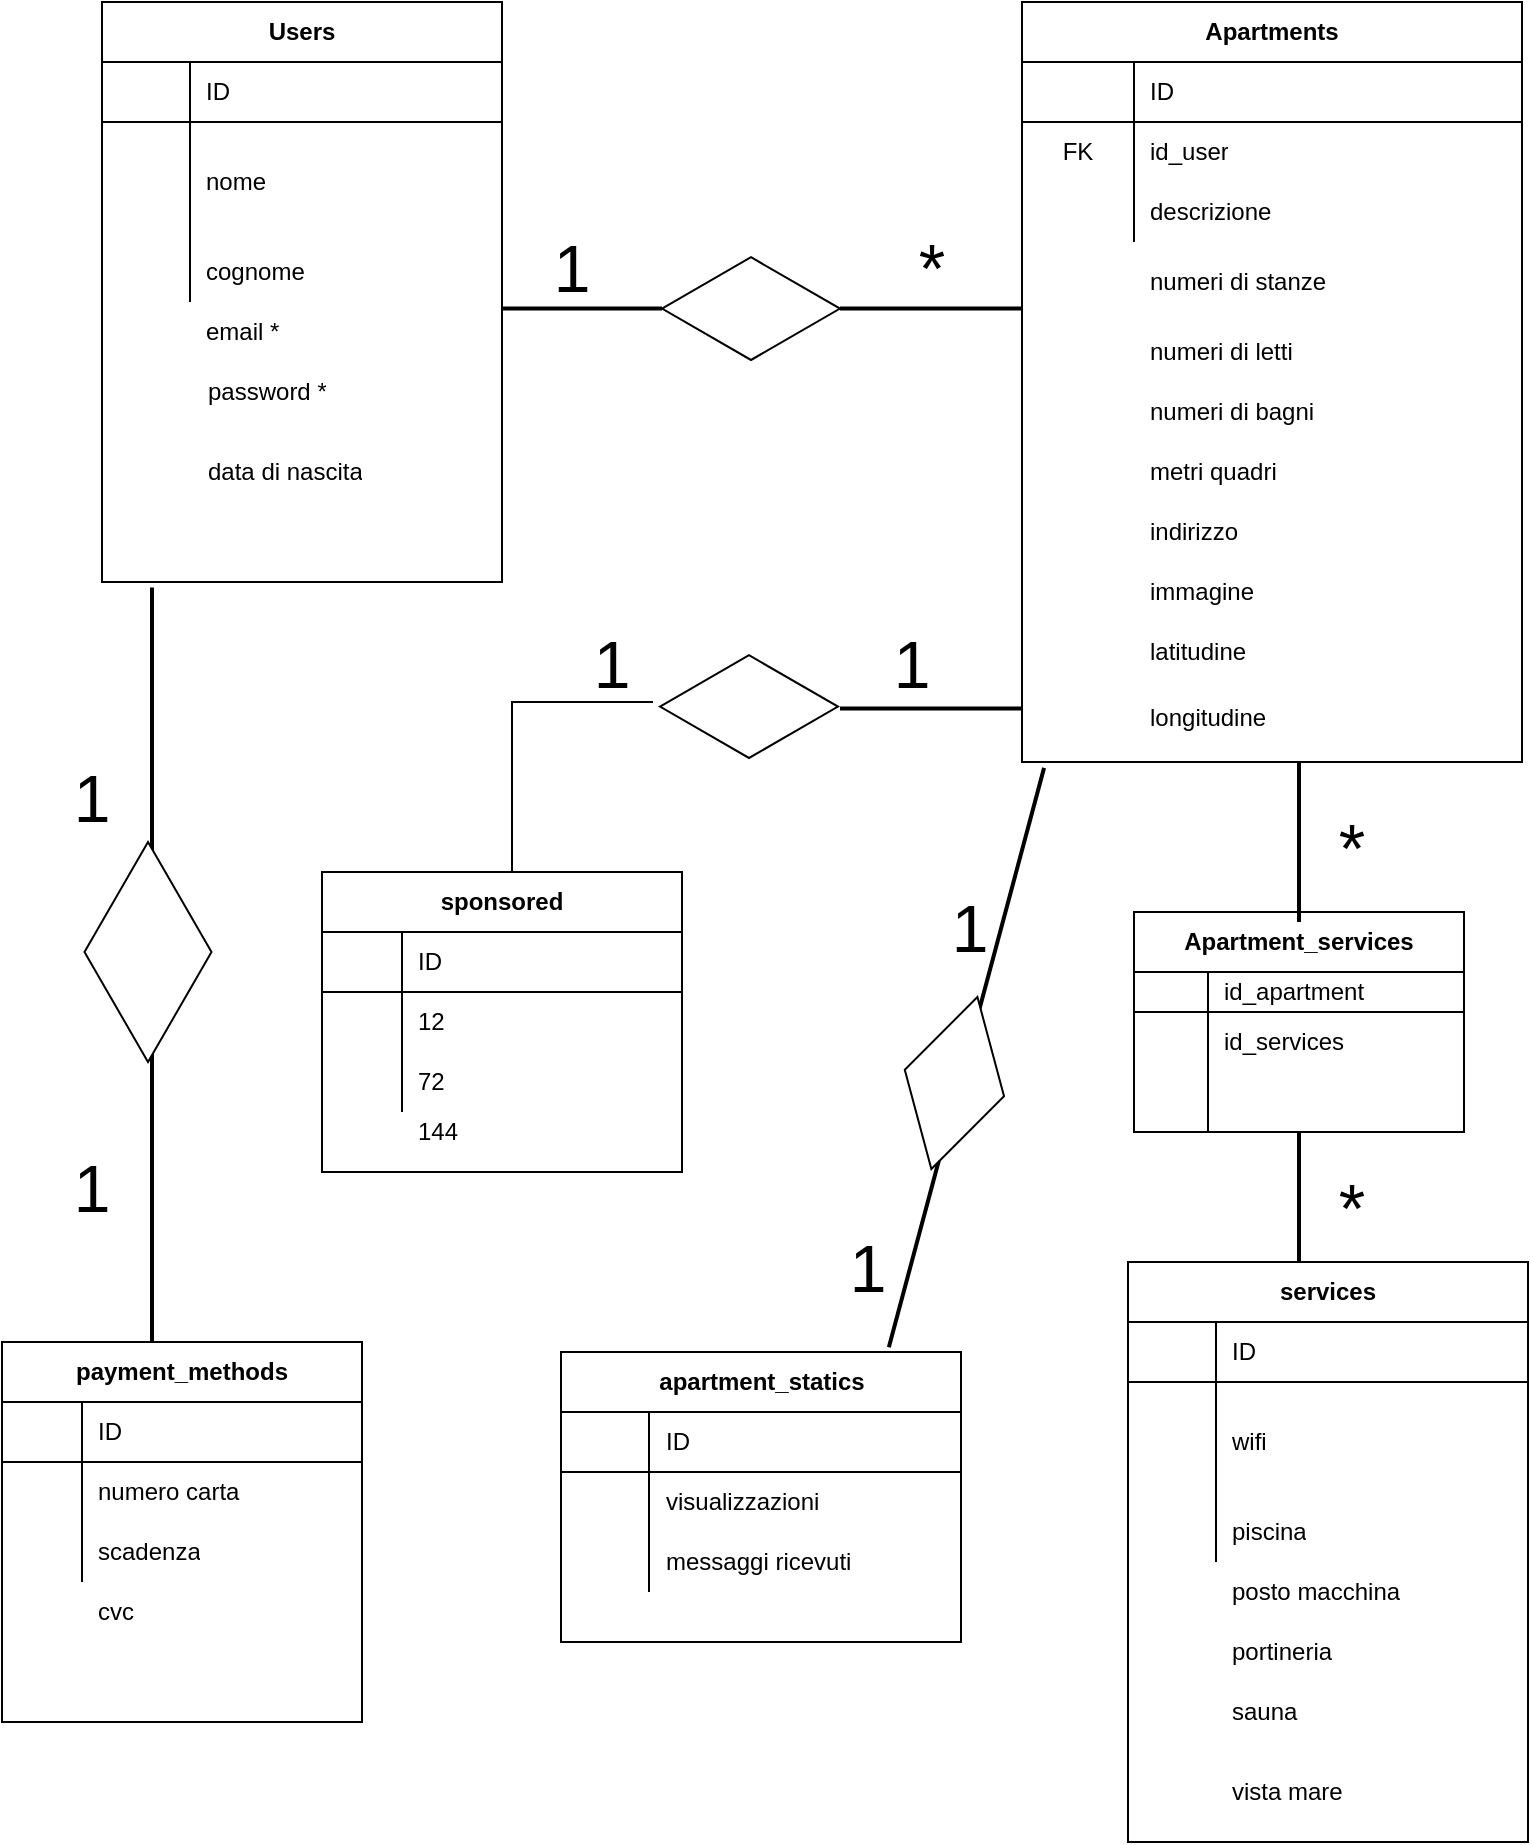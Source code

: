 <mxfile version="13.4.9" type="device"><diagram id="1qRJOwgbNqsHWG6Xax5o" name="Page-1"><mxGraphModel dx="1157" dy="600" grid="1" gridSize="10" guides="1" tooltips="1" connect="1" arrows="1" fold="1" page="1" pageScale="1" pageWidth="827" pageHeight="1169" math="0" shadow="0"><root><mxCell id="0"/><mxCell id="1" parent="0"/><mxCell id="gxX4dPAtvXaSpLnsGvyy-1" value="Users" style="shape=table;html=1;whiteSpace=wrap;startSize=30;container=1;collapsible=0;childLayout=tableLayout;fixedRows=1;rowLines=0;fontStyle=1;align=center;" vertex="1" parent="1"><mxGeometry x="80" y="20" width="200" height="290" as="geometry"/></mxCell><mxCell id="gxX4dPAtvXaSpLnsGvyy-2" value="" style="shape=partialRectangle;html=1;whiteSpace=wrap;collapsible=0;dropTarget=0;pointerEvents=0;fillColor=none;top=0;left=0;bottom=1;right=0;points=[[0,0.5],[1,0.5]];portConstraint=eastwest;" vertex="1" parent="gxX4dPAtvXaSpLnsGvyy-1"><mxGeometry y="30" width="200" height="30" as="geometry"/></mxCell><mxCell id="gxX4dPAtvXaSpLnsGvyy-3" value="" style="shape=partialRectangle;html=1;whiteSpace=wrap;connectable=0;fillColor=none;top=0;left=0;bottom=0;right=0;overflow=hidden;" vertex="1" parent="gxX4dPAtvXaSpLnsGvyy-2"><mxGeometry width="44" height="30" as="geometry"/></mxCell><mxCell id="gxX4dPAtvXaSpLnsGvyy-4" value="ID" style="shape=partialRectangle;html=1;whiteSpace=wrap;connectable=0;fillColor=none;top=0;left=0;bottom=0;right=0;align=left;spacingLeft=6;overflow=hidden;" vertex="1" parent="gxX4dPAtvXaSpLnsGvyy-2"><mxGeometry x="44" width="156" height="30" as="geometry"/></mxCell><mxCell id="gxX4dPAtvXaSpLnsGvyy-5" value="" style="shape=partialRectangle;html=1;whiteSpace=wrap;collapsible=0;dropTarget=0;pointerEvents=0;fillColor=none;top=0;left=0;bottom=0;right=0;points=[[0,0.5],[1,0.5]];portConstraint=eastwest;" vertex="1" parent="gxX4dPAtvXaSpLnsGvyy-1"><mxGeometry y="60" width="200" height="60" as="geometry"/></mxCell><mxCell id="gxX4dPAtvXaSpLnsGvyy-6" value="" style="shape=partialRectangle;html=1;whiteSpace=wrap;connectable=0;fillColor=none;top=0;left=0;bottom=0;right=0;overflow=hidden;" vertex="1" parent="gxX4dPAtvXaSpLnsGvyy-5"><mxGeometry width="44" height="60" as="geometry"/></mxCell><mxCell id="gxX4dPAtvXaSpLnsGvyy-7" value="nome" style="shape=partialRectangle;html=1;whiteSpace=wrap;connectable=0;fillColor=none;top=0;left=0;bottom=0;right=0;align=left;spacingLeft=6;overflow=hidden;" vertex="1" parent="gxX4dPAtvXaSpLnsGvyy-5"><mxGeometry x="44" width="156" height="60" as="geometry"/></mxCell><mxCell id="gxX4dPAtvXaSpLnsGvyy-8" value="" style="shape=partialRectangle;html=1;whiteSpace=wrap;collapsible=0;dropTarget=0;pointerEvents=0;fillColor=none;top=0;left=0;bottom=0;right=0;points=[[0,0.5],[1,0.5]];portConstraint=eastwest;" vertex="1" parent="gxX4dPAtvXaSpLnsGvyy-1"><mxGeometry y="120" width="200" height="30" as="geometry"/></mxCell><mxCell id="gxX4dPAtvXaSpLnsGvyy-9" value="" style="shape=partialRectangle;html=1;whiteSpace=wrap;connectable=0;fillColor=none;top=0;left=0;bottom=0;right=0;overflow=hidden;" vertex="1" parent="gxX4dPAtvXaSpLnsGvyy-8"><mxGeometry width="44" height="30" as="geometry"/></mxCell><mxCell id="gxX4dPAtvXaSpLnsGvyy-10" value="cognome" style="shape=partialRectangle;html=1;whiteSpace=wrap;connectable=0;fillColor=none;top=0;left=0;bottom=0;right=0;align=left;spacingLeft=6;overflow=hidden;" vertex="1" parent="gxX4dPAtvXaSpLnsGvyy-8"><mxGeometry x="44" width="156" height="30" as="geometry"/></mxCell><mxCell id="gxX4dPAtvXaSpLnsGvyy-11" value="email *" style="shape=partialRectangle;html=1;whiteSpace=wrap;connectable=0;fillColor=none;top=0;left=0;bottom=0;right=0;align=left;spacingLeft=6;overflow=hidden;" vertex="1" parent="1"><mxGeometry x="124" y="170" width="156" height="30" as="geometry"/></mxCell><mxCell id="gxX4dPAtvXaSpLnsGvyy-12" value="password *" style="shape=partialRectangle;html=1;whiteSpace=wrap;connectable=0;fillColor=none;top=0;left=0;bottom=0;right=0;align=left;spacingLeft=6;overflow=hidden;" vertex="1" parent="1"><mxGeometry x="125" y="200" width="156" height="30" as="geometry"/></mxCell><mxCell id="gxX4dPAtvXaSpLnsGvyy-13" value="data di nascita" style="shape=partialRectangle;html=1;whiteSpace=wrap;connectable=0;fillColor=none;top=0;left=0;bottom=0;right=0;align=left;spacingLeft=6;overflow=hidden;" vertex="1" parent="1"><mxGeometry x="125" y="240" width="156" height="30" as="geometry"/></mxCell><mxCell id="gxX4dPAtvXaSpLnsGvyy-14" value="Apartments" style="shape=table;html=1;whiteSpace=wrap;startSize=30;container=1;collapsible=0;childLayout=tableLayout;fixedRows=1;rowLines=0;fontStyle=1;align=center;" vertex="1" parent="1"><mxGeometry x="540" y="20" width="250" height="380" as="geometry"/></mxCell><mxCell id="gxX4dPAtvXaSpLnsGvyy-15" value="" style="shape=partialRectangle;html=1;whiteSpace=wrap;collapsible=0;dropTarget=0;pointerEvents=0;fillColor=none;top=0;left=0;bottom=1;right=0;points=[[0,0.5],[1,0.5]];portConstraint=eastwest;" vertex="1" parent="gxX4dPAtvXaSpLnsGvyy-14"><mxGeometry y="30" width="250" height="30" as="geometry"/></mxCell><mxCell id="gxX4dPAtvXaSpLnsGvyy-16" value="" style="shape=partialRectangle;html=1;whiteSpace=wrap;connectable=0;fillColor=none;top=0;left=0;bottom=0;right=0;overflow=hidden;" vertex="1" parent="gxX4dPAtvXaSpLnsGvyy-15"><mxGeometry width="56" height="30" as="geometry"/></mxCell><mxCell id="gxX4dPAtvXaSpLnsGvyy-17" value="ID" style="shape=partialRectangle;html=1;whiteSpace=wrap;connectable=0;fillColor=none;top=0;left=0;bottom=0;right=0;align=left;spacingLeft=6;overflow=hidden;" vertex="1" parent="gxX4dPAtvXaSpLnsGvyy-15"><mxGeometry x="56" width="194" height="30" as="geometry"/></mxCell><mxCell id="gxX4dPAtvXaSpLnsGvyy-18" value="" style="shape=partialRectangle;html=1;whiteSpace=wrap;collapsible=0;dropTarget=0;pointerEvents=0;fillColor=none;top=0;left=0;bottom=0;right=0;points=[[0,0.5],[1,0.5]];portConstraint=eastwest;" vertex="1" parent="gxX4dPAtvXaSpLnsGvyy-14"><mxGeometry y="60" width="250" height="30" as="geometry"/></mxCell><mxCell id="gxX4dPAtvXaSpLnsGvyy-19" value="FK" style="shape=partialRectangle;html=1;whiteSpace=wrap;connectable=0;fillColor=none;top=0;left=0;bottom=0;right=0;overflow=hidden;" vertex="1" parent="gxX4dPAtvXaSpLnsGvyy-18"><mxGeometry width="56" height="30" as="geometry"/></mxCell><mxCell id="gxX4dPAtvXaSpLnsGvyy-20" value="id_user" style="shape=partialRectangle;html=1;whiteSpace=wrap;connectable=0;fillColor=none;top=0;left=0;bottom=0;right=0;align=left;spacingLeft=6;overflow=hidden;" vertex="1" parent="gxX4dPAtvXaSpLnsGvyy-18"><mxGeometry x="56" width="194" height="30" as="geometry"/></mxCell><mxCell id="gxX4dPAtvXaSpLnsGvyy-21" value="" style="shape=partialRectangle;html=1;whiteSpace=wrap;collapsible=0;dropTarget=0;pointerEvents=0;fillColor=none;top=0;left=0;bottom=0;right=0;points=[[0,0.5],[1,0.5]];portConstraint=eastwest;" vertex="1" parent="gxX4dPAtvXaSpLnsGvyy-14"><mxGeometry y="90" width="250" height="30" as="geometry"/></mxCell><mxCell id="gxX4dPAtvXaSpLnsGvyy-22" value="" style="shape=partialRectangle;html=1;whiteSpace=wrap;connectable=0;fillColor=none;top=0;left=0;bottom=0;right=0;overflow=hidden;" vertex="1" parent="gxX4dPAtvXaSpLnsGvyy-21"><mxGeometry width="56" height="30" as="geometry"/></mxCell><mxCell id="gxX4dPAtvXaSpLnsGvyy-23" value="descrizione" style="shape=partialRectangle;html=1;whiteSpace=wrap;connectable=0;fillColor=none;top=0;left=0;bottom=0;right=0;align=left;spacingLeft=6;overflow=hidden;" vertex="1" parent="gxX4dPAtvXaSpLnsGvyy-21"><mxGeometry x="56" width="194" height="30" as="geometry"/></mxCell><mxCell id="gxX4dPAtvXaSpLnsGvyy-24" value="numeri di stanze" style="shape=partialRectangle;html=1;whiteSpace=wrap;connectable=0;fillColor=none;top=0;left=0;bottom=0;right=0;align=left;spacingLeft=6;overflow=hidden;" vertex="1" parent="1"><mxGeometry x="596" y="145" width="194" height="30" as="geometry"/></mxCell><mxCell id="gxX4dPAtvXaSpLnsGvyy-25" value="numeri di letti" style="shape=partialRectangle;html=1;whiteSpace=wrap;connectable=0;fillColor=none;top=0;left=0;bottom=0;right=0;align=left;spacingLeft=6;overflow=hidden;" vertex="1" parent="1"><mxGeometry x="596" y="180" width="194" height="30" as="geometry"/></mxCell><mxCell id="gxX4dPAtvXaSpLnsGvyy-27" value="numeri di bagni" style="shape=partialRectangle;html=1;whiteSpace=wrap;connectable=0;fillColor=none;top=0;left=0;bottom=0;right=0;align=left;spacingLeft=6;overflow=hidden;" vertex="1" parent="1"><mxGeometry x="596" y="210" width="194" height="30" as="geometry"/></mxCell><mxCell id="gxX4dPAtvXaSpLnsGvyy-28" value="metri quadri" style="shape=partialRectangle;html=1;whiteSpace=wrap;connectable=0;fillColor=none;top=0;left=0;bottom=0;right=0;align=left;spacingLeft=6;overflow=hidden;" vertex="1" parent="1"><mxGeometry x="596" y="240" width="194" height="30" as="geometry"/></mxCell><mxCell id="gxX4dPAtvXaSpLnsGvyy-29" value="indirizzo" style="shape=partialRectangle;html=1;whiteSpace=wrap;connectable=0;fillColor=none;top=0;left=0;bottom=0;right=0;align=left;spacingLeft=6;overflow=hidden;" vertex="1" parent="1"><mxGeometry x="596" y="270" width="194" height="30" as="geometry"/></mxCell><mxCell id="gxX4dPAtvXaSpLnsGvyy-30" value="immagine" style="shape=partialRectangle;html=1;whiteSpace=wrap;connectable=0;fillColor=none;top=0;left=0;bottom=0;right=0;align=left;spacingLeft=6;overflow=hidden;" vertex="1" parent="1"><mxGeometry x="596" y="300" width="194" height="30" as="geometry"/></mxCell><mxCell id="gxX4dPAtvXaSpLnsGvyy-31" value="" style="shape=partialRectangle;html=1;whiteSpace=wrap;connectable=0;fillColor=none;top=0;left=0;bottom=0;right=0;align=left;spacingLeft=6;overflow=hidden;" vertex="1" parent="1"><mxGeometry x="596" y="333" width="194" height="30" as="geometry"/></mxCell><mxCell id="gxX4dPAtvXaSpLnsGvyy-32" value="latitudine" style="shape=partialRectangle;html=1;whiteSpace=wrap;connectable=0;fillColor=none;top=0;left=0;bottom=0;right=0;align=left;spacingLeft=6;overflow=hidden;" vertex="1" parent="1"><mxGeometry x="596" y="330" width="194" height="30" as="geometry"/></mxCell><mxCell id="gxX4dPAtvXaSpLnsGvyy-33" value="longitudine" style="shape=partialRectangle;html=1;whiteSpace=wrap;connectable=0;fillColor=none;top=0;left=0;bottom=0;right=0;align=left;spacingLeft=6;overflow=hidden;" vertex="1" parent="1"><mxGeometry x="596" y="363" width="194" height="30" as="geometry"/></mxCell><mxCell id="gxX4dPAtvXaSpLnsGvyy-34" value="" style="html=1;whiteSpace=wrap;aspect=fixed;shape=isoRectangle;" vertex="1" parent="1"><mxGeometry x="360" y="146.6" width="89" height="53.4" as="geometry"/></mxCell><mxCell id="gxX4dPAtvXaSpLnsGvyy-35" value="" style="line;strokeWidth=2;direction=west;html=1;" vertex="1" parent="1"><mxGeometry x="449" y="168.3" width="91" height="10" as="geometry"/></mxCell><mxCell id="gxX4dPAtvXaSpLnsGvyy-36" value="" style="line;strokeWidth=2;direction=west;html=1;" vertex="1" parent="1"><mxGeometry x="280" y="168.3" width="80" height="10" as="geometry"/></mxCell><mxCell id="gxX4dPAtvXaSpLnsGvyy-37" value="&lt;font style=&quot;font-size: 33px&quot;&gt;1&lt;/font&gt;" style="text;html=1;strokeColor=none;fillColor=none;align=center;verticalAlign=middle;whiteSpace=wrap;rounded=0;" vertex="1" parent="1"><mxGeometry x="300" y="140" width="30" height="25" as="geometry"/></mxCell><mxCell id="gxX4dPAtvXaSpLnsGvyy-38" value="&lt;font style=&quot;font-size: 34px&quot;&gt;*&lt;/font&gt;" style="text;html=1;strokeColor=none;fillColor=none;align=center;verticalAlign=middle;whiteSpace=wrap;rounded=0;" vertex="1" parent="1"><mxGeometry x="479.5" y="140" width="30" height="25" as="geometry"/></mxCell><mxCell id="gxX4dPAtvXaSpLnsGvyy-49" value="posto macchina" style="shape=partialRectangle;html=1;whiteSpace=wrap;connectable=0;fillColor=none;top=0;left=0;bottom=0;right=0;align=left;spacingLeft=6;overflow=hidden;" vertex="1" parent="1"><mxGeometry x="637" y="800" width="156" height="30" as="geometry"/></mxCell><mxCell id="gxX4dPAtvXaSpLnsGvyy-50" value="portineria" style="shape=partialRectangle;html=1;whiteSpace=wrap;connectable=0;fillColor=none;top=0;left=0;bottom=0;right=0;align=left;spacingLeft=6;overflow=hidden;" vertex="1" parent="1"><mxGeometry x="637" y="830" width="156" height="30" as="geometry"/></mxCell><mxCell id="gxX4dPAtvXaSpLnsGvyy-51" value="sauna" style="shape=partialRectangle;html=1;whiteSpace=wrap;connectable=0;fillColor=none;top=0;left=0;bottom=0;right=0;align=left;spacingLeft=6;overflow=hidden;" vertex="1" parent="1"><mxGeometry x="637" y="860" width="156" height="30" as="geometry"/></mxCell><mxCell id="gxX4dPAtvXaSpLnsGvyy-52" value="vista mare" style="shape=partialRectangle;html=1;whiteSpace=wrap;connectable=0;fillColor=none;top=0;left=0;bottom=0;right=0;align=left;spacingLeft=6;overflow=hidden;" vertex="1" parent="1"><mxGeometry x="637" y="900" width="156" height="30" as="geometry"/></mxCell><mxCell id="gxX4dPAtvXaSpLnsGvyy-39" value="services" style="shape=table;html=1;whiteSpace=wrap;startSize=30;container=1;collapsible=0;childLayout=tableLayout;fixedRows=1;rowLines=0;fontStyle=1;align=center;" vertex="1" parent="1"><mxGeometry x="593" y="650" width="200" height="290" as="geometry"/></mxCell><mxCell id="gxX4dPAtvXaSpLnsGvyy-40" value="" style="shape=partialRectangle;html=1;whiteSpace=wrap;collapsible=0;dropTarget=0;pointerEvents=0;fillColor=none;top=0;left=0;bottom=1;right=0;points=[[0,0.5],[1,0.5]];portConstraint=eastwest;" vertex="1" parent="gxX4dPAtvXaSpLnsGvyy-39"><mxGeometry y="30" width="200" height="30" as="geometry"/></mxCell><mxCell id="gxX4dPAtvXaSpLnsGvyy-41" value="" style="shape=partialRectangle;html=1;whiteSpace=wrap;connectable=0;fillColor=none;top=0;left=0;bottom=0;right=0;overflow=hidden;" vertex="1" parent="gxX4dPAtvXaSpLnsGvyy-40"><mxGeometry width="44" height="30" as="geometry"/></mxCell><mxCell id="gxX4dPAtvXaSpLnsGvyy-42" value="ID" style="shape=partialRectangle;html=1;whiteSpace=wrap;connectable=0;fillColor=none;top=0;left=0;bottom=0;right=0;align=left;spacingLeft=6;overflow=hidden;" vertex="1" parent="gxX4dPAtvXaSpLnsGvyy-40"><mxGeometry x="44" width="156" height="30" as="geometry"/></mxCell><mxCell id="gxX4dPAtvXaSpLnsGvyy-43" value="" style="shape=partialRectangle;html=1;whiteSpace=wrap;collapsible=0;dropTarget=0;pointerEvents=0;fillColor=none;top=0;left=0;bottom=0;right=0;points=[[0,0.5],[1,0.5]];portConstraint=eastwest;" vertex="1" parent="gxX4dPAtvXaSpLnsGvyy-39"><mxGeometry y="60" width="200" height="60" as="geometry"/></mxCell><mxCell id="gxX4dPAtvXaSpLnsGvyy-44" value="" style="shape=partialRectangle;html=1;whiteSpace=wrap;connectable=0;fillColor=none;top=0;left=0;bottom=0;right=0;overflow=hidden;" vertex="1" parent="gxX4dPAtvXaSpLnsGvyy-43"><mxGeometry width="44" height="60" as="geometry"/></mxCell><mxCell id="gxX4dPAtvXaSpLnsGvyy-45" value="wifi" style="shape=partialRectangle;html=1;whiteSpace=wrap;connectable=0;fillColor=none;top=0;left=0;bottom=0;right=0;align=left;spacingLeft=6;overflow=hidden;" vertex="1" parent="gxX4dPAtvXaSpLnsGvyy-43"><mxGeometry x="44" width="156" height="60" as="geometry"/></mxCell><mxCell id="gxX4dPAtvXaSpLnsGvyy-46" value="" style="shape=partialRectangle;html=1;whiteSpace=wrap;collapsible=0;dropTarget=0;pointerEvents=0;fillColor=none;top=0;left=0;bottom=0;right=0;points=[[0,0.5],[1,0.5]];portConstraint=eastwest;" vertex="1" parent="gxX4dPAtvXaSpLnsGvyy-39"><mxGeometry y="120" width="200" height="30" as="geometry"/></mxCell><mxCell id="gxX4dPAtvXaSpLnsGvyy-47" value="" style="shape=partialRectangle;html=1;whiteSpace=wrap;connectable=0;fillColor=none;top=0;left=0;bottom=0;right=0;overflow=hidden;" vertex="1" parent="gxX4dPAtvXaSpLnsGvyy-46"><mxGeometry width="44" height="30" as="geometry"/></mxCell><mxCell id="gxX4dPAtvXaSpLnsGvyy-48" value="piscina" style="shape=partialRectangle;html=1;whiteSpace=wrap;connectable=0;fillColor=none;top=0;left=0;bottom=0;right=0;align=left;spacingLeft=6;overflow=hidden;" vertex="1" parent="gxX4dPAtvXaSpLnsGvyy-46"><mxGeometry x="44" width="156" height="30" as="geometry"/></mxCell><mxCell id="gxX4dPAtvXaSpLnsGvyy-53" value="Apartment_services" style="shape=table;html=1;whiteSpace=wrap;startSize=30;container=1;collapsible=0;childLayout=tableLayout;fixedRows=1;rowLines=0;fontStyle=1;align=center;" vertex="1" parent="1"><mxGeometry x="596" y="475" width="165" height="110" as="geometry"/></mxCell><mxCell id="gxX4dPAtvXaSpLnsGvyy-54" value="" style="shape=partialRectangle;html=1;whiteSpace=wrap;collapsible=0;dropTarget=0;pointerEvents=0;fillColor=none;top=0;left=0;bottom=1;right=0;points=[[0,0.5],[1,0.5]];portConstraint=eastwest;" vertex="1" parent="gxX4dPAtvXaSpLnsGvyy-53"><mxGeometry y="30" width="165" height="20" as="geometry"/></mxCell><mxCell id="gxX4dPAtvXaSpLnsGvyy-55" value="" style="shape=partialRectangle;html=1;whiteSpace=wrap;connectable=0;fillColor=none;top=0;left=0;bottom=0;right=0;overflow=hidden;" vertex="1" parent="gxX4dPAtvXaSpLnsGvyy-54"><mxGeometry width="37" height="20" as="geometry"/></mxCell><mxCell id="gxX4dPAtvXaSpLnsGvyy-56" value="id_apartment" style="shape=partialRectangle;html=1;whiteSpace=wrap;connectable=0;fillColor=none;top=0;left=0;bottom=0;right=0;align=left;spacingLeft=6;overflow=hidden;" vertex="1" parent="gxX4dPAtvXaSpLnsGvyy-54"><mxGeometry x="37" width="128" height="20" as="geometry"/></mxCell><mxCell id="gxX4dPAtvXaSpLnsGvyy-57" value="" style="shape=partialRectangle;html=1;whiteSpace=wrap;collapsible=0;dropTarget=0;pointerEvents=0;fillColor=none;top=0;left=0;bottom=0;right=0;points=[[0,0.5],[1,0.5]];portConstraint=eastwest;" vertex="1" parent="gxX4dPAtvXaSpLnsGvyy-53"><mxGeometry y="50" width="165" height="30" as="geometry"/></mxCell><mxCell id="gxX4dPAtvXaSpLnsGvyy-58" value="" style="shape=partialRectangle;html=1;whiteSpace=wrap;connectable=0;fillColor=none;top=0;left=0;bottom=0;right=0;overflow=hidden;" vertex="1" parent="gxX4dPAtvXaSpLnsGvyy-57"><mxGeometry width="37" height="30" as="geometry"/></mxCell><mxCell id="gxX4dPAtvXaSpLnsGvyy-59" value="id_services" style="shape=partialRectangle;html=1;whiteSpace=wrap;connectable=0;fillColor=none;top=0;left=0;bottom=0;right=0;align=left;spacingLeft=6;overflow=hidden;" vertex="1" parent="gxX4dPAtvXaSpLnsGvyy-57"><mxGeometry x="37" width="128" height="30" as="geometry"/></mxCell><mxCell id="gxX4dPAtvXaSpLnsGvyy-60" value="" style="shape=partialRectangle;html=1;whiteSpace=wrap;collapsible=0;dropTarget=0;pointerEvents=0;fillColor=none;top=0;left=0;bottom=0;right=0;points=[[0,0.5],[1,0.5]];portConstraint=eastwest;" vertex="1" parent="gxX4dPAtvXaSpLnsGvyy-53"><mxGeometry y="80" width="165" height="30" as="geometry"/></mxCell><mxCell id="gxX4dPAtvXaSpLnsGvyy-61" value="" style="shape=partialRectangle;html=1;whiteSpace=wrap;connectable=0;fillColor=none;top=0;left=0;bottom=0;right=0;overflow=hidden;" vertex="1" parent="gxX4dPAtvXaSpLnsGvyy-60"><mxGeometry width="37" height="30" as="geometry"/></mxCell><mxCell id="gxX4dPAtvXaSpLnsGvyy-62" value="" style="shape=partialRectangle;html=1;whiteSpace=wrap;connectable=0;fillColor=none;top=0;left=0;bottom=0;right=0;align=left;spacingLeft=6;overflow=hidden;" vertex="1" parent="gxX4dPAtvXaSpLnsGvyy-60"><mxGeometry x="37" width="128" height="30" as="geometry"/></mxCell><mxCell id="gxX4dPAtvXaSpLnsGvyy-63" value="" style="line;strokeWidth=2;direction=south;html=1;" vertex="1" parent="1"><mxGeometry x="673.5" y="400" width="10" height="80" as="geometry"/></mxCell><mxCell id="gxX4dPAtvXaSpLnsGvyy-64" value="" style="line;strokeWidth=2;direction=south;html=1;" vertex="1" parent="1"><mxGeometry x="673.5" y="585" width="10" height="65" as="geometry"/></mxCell><mxCell id="gxX4dPAtvXaSpLnsGvyy-65" value="&lt;font style=&quot;font-size: 34px&quot;&gt;*&lt;/font&gt;" style="text;html=1;strokeColor=none;fillColor=none;align=center;verticalAlign=middle;whiteSpace=wrap;rounded=0;" vertex="1" parent="1"><mxGeometry x="690" y="610" width="30" height="25" as="geometry"/></mxCell><mxCell id="gxX4dPAtvXaSpLnsGvyy-66" value="&lt;font style=&quot;font-size: 34px&quot;&gt;*&lt;/font&gt;" style="text;html=1;strokeColor=none;fillColor=none;align=center;verticalAlign=middle;whiteSpace=wrap;rounded=0;" vertex="1" parent="1"><mxGeometry x="690" y="430" width="30" height="25" as="geometry"/></mxCell><mxCell id="gxX4dPAtvXaSpLnsGvyy-67" value="sponsored" style="shape=table;html=1;whiteSpace=wrap;startSize=30;container=1;collapsible=0;childLayout=tableLayout;fixedRows=1;rowLines=0;fontStyle=1;align=center;" vertex="1" parent="1"><mxGeometry x="190" y="455" width="180" height="150" as="geometry"/></mxCell><mxCell id="gxX4dPAtvXaSpLnsGvyy-68" value="" style="shape=partialRectangle;html=1;whiteSpace=wrap;collapsible=0;dropTarget=0;pointerEvents=0;fillColor=none;top=0;left=0;bottom=1;right=0;points=[[0,0.5],[1,0.5]];portConstraint=eastwest;" vertex="1" parent="gxX4dPAtvXaSpLnsGvyy-67"><mxGeometry y="30" width="180" height="30" as="geometry"/></mxCell><mxCell id="gxX4dPAtvXaSpLnsGvyy-69" value="" style="shape=partialRectangle;html=1;whiteSpace=wrap;connectable=0;fillColor=none;top=0;left=0;bottom=0;right=0;overflow=hidden;" vertex="1" parent="gxX4dPAtvXaSpLnsGvyy-68"><mxGeometry width="40" height="30" as="geometry"/></mxCell><mxCell id="gxX4dPAtvXaSpLnsGvyy-70" value="ID" style="shape=partialRectangle;html=1;whiteSpace=wrap;connectable=0;fillColor=none;top=0;left=0;bottom=0;right=0;align=left;spacingLeft=6;overflow=hidden;" vertex="1" parent="gxX4dPAtvXaSpLnsGvyy-68"><mxGeometry x="40" width="140" height="30" as="geometry"/></mxCell><mxCell id="gxX4dPAtvXaSpLnsGvyy-71" value="" style="shape=partialRectangle;html=1;whiteSpace=wrap;collapsible=0;dropTarget=0;pointerEvents=0;fillColor=none;top=0;left=0;bottom=0;right=0;points=[[0,0.5],[1,0.5]];portConstraint=eastwest;" vertex="1" parent="gxX4dPAtvXaSpLnsGvyy-67"><mxGeometry y="60" width="180" height="30" as="geometry"/></mxCell><mxCell id="gxX4dPAtvXaSpLnsGvyy-72" value="" style="shape=partialRectangle;html=1;whiteSpace=wrap;connectable=0;fillColor=none;top=0;left=0;bottom=0;right=0;overflow=hidden;" vertex="1" parent="gxX4dPAtvXaSpLnsGvyy-71"><mxGeometry width="40" height="30" as="geometry"/></mxCell><mxCell id="gxX4dPAtvXaSpLnsGvyy-73" value="12" style="shape=partialRectangle;html=1;whiteSpace=wrap;connectable=0;fillColor=none;top=0;left=0;bottom=0;right=0;align=left;spacingLeft=6;overflow=hidden;" vertex="1" parent="gxX4dPAtvXaSpLnsGvyy-71"><mxGeometry x="40" width="140" height="30" as="geometry"/></mxCell><mxCell id="gxX4dPAtvXaSpLnsGvyy-74" value="" style="shape=partialRectangle;html=1;whiteSpace=wrap;collapsible=0;dropTarget=0;pointerEvents=0;fillColor=none;top=0;left=0;bottom=0;right=0;points=[[0,0.5],[1,0.5]];portConstraint=eastwest;" vertex="1" parent="gxX4dPAtvXaSpLnsGvyy-67"><mxGeometry y="90" width="180" height="30" as="geometry"/></mxCell><mxCell id="gxX4dPAtvXaSpLnsGvyy-75" value="" style="shape=partialRectangle;html=1;whiteSpace=wrap;connectable=0;fillColor=none;top=0;left=0;bottom=0;right=0;overflow=hidden;" vertex="1" parent="gxX4dPAtvXaSpLnsGvyy-74"><mxGeometry width="40" height="30" as="geometry"/></mxCell><mxCell id="gxX4dPAtvXaSpLnsGvyy-76" value="72" style="shape=partialRectangle;html=1;whiteSpace=wrap;connectable=0;fillColor=none;top=0;left=0;bottom=0;right=0;align=left;spacingLeft=6;overflow=hidden;" vertex="1" parent="gxX4dPAtvXaSpLnsGvyy-74"><mxGeometry x="40" width="140" height="30" as="geometry"/></mxCell><mxCell id="gxX4dPAtvXaSpLnsGvyy-77" value="144" style="shape=partialRectangle;html=1;whiteSpace=wrap;connectable=0;fillColor=none;top=0;left=0;bottom=0;right=0;align=left;spacingLeft=6;overflow=hidden;" vertex="1" parent="1"><mxGeometry x="230" y="570" width="140" height="30" as="geometry"/></mxCell><mxCell id="gxX4dPAtvXaSpLnsGvyy-78" value="" style="html=1;whiteSpace=wrap;aspect=fixed;shape=isoRectangle;" vertex="1" parent="1"><mxGeometry x="359" y="345.6" width="89" height="53.4" as="geometry"/></mxCell><mxCell id="gxX4dPAtvXaSpLnsGvyy-79" value="" style="shape=partialRectangle;whiteSpace=wrap;html=1;bottom=1;right=1;left=1;top=0;fillColor=none;routingCenterX=-0.5;direction=south;" vertex="1" parent="1"><mxGeometry x="285" y="370" width="70" height="85" as="geometry"/></mxCell><mxCell id="gxX4dPAtvXaSpLnsGvyy-81" value="" style="line;strokeWidth=2;direction=west;html=1;" vertex="1" parent="1"><mxGeometry x="449" y="368.3" width="91" height="10" as="geometry"/></mxCell><mxCell id="gxX4dPAtvXaSpLnsGvyy-82" value="&lt;font style=&quot;font-size: 33px&quot;&gt;1&lt;/font&gt;" style="text;html=1;strokeColor=none;fillColor=none;align=center;verticalAlign=middle;whiteSpace=wrap;rounded=0;" vertex="1" parent="1"><mxGeometry x="320" y="338" width="30" height="25" as="geometry"/></mxCell><mxCell id="gxX4dPAtvXaSpLnsGvyy-83" value="&lt;font style=&quot;font-size: 33px&quot;&gt;1&lt;/font&gt;" style="text;html=1;strokeColor=none;fillColor=none;align=center;verticalAlign=middle;whiteSpace=wrap;rounded=0;" vertex="1" parent="1"><mxGeometry x="470" y="338" width="30" height="25" as="geometry"/></mxCell><mxCell id="gxX4dPAtvXaSpLnsGvyy-84" value="" style="line;strokeWidth=2;direction=south;html=1;" vertex="1" parent="1"><mxGeometry x="100" y="312.7" width="10" height="387.3" as="geometry"/></mxCell><mxCell id="gxX4dPAtvXaSpLnsGvyy-85" value="payment_methods" style="shape=table;html=1;whiteSpace=wrap;startSize=30;container=1;collapsible=0;childLayout=tableLayout;fixedRows=1;rowLines=0;fontStyle=1;align=center;" vertex="1" parent="1"><mxGeometry x="30" y="690" width="180" height="190" as="geometry"/></mxCell><mxCell id="gxX4dPAtvXaSpLnsGvyy-86" value="" style="shape=partialRectangle;html=1;whiteSpace=wrap;collapsible=0;dropTarget=0;pointerEvents=0;fillColor=none;top=0;left=0;bottom=1;right=0;points=[[0,0.5],[1,0.5]];portConstraint=eastwest;" vertex="1" parent="gxX4dPAtvXaSpLnsGvyy-85"><mxGeometry y="30" width="180" height="30" as="geometry"/></mxCell><mxCell id="gxX4dPAtvXaSpLnsGvyy-87" value="" style="shape=partialRectangle;html=1;whiteSpace=wrap;connectable=0;fillColor=none;top=0;left=0;bottom=0;right=0;overflow=hidden;" vertex="1" parent="gxX4dPAtvXaSpLnsGvyy-86"><mxGeometry width="40" height="30" as="geometry"/></mxCell><mxCell id="gxX4dPAtvXaSpLnsGvyy-88" value="ID" style="shape=partialRectangle;html=1;whiteSpace=wrap;connectable=0;fillColor=none;top=0;left=0;bottom=0;right=0;align=left;spacingLeft=6;overflow=hidden;" vertex="1" parent="gxX4dPAtvXaSpLnsGvyy-86"><mxGeometry x="40" width="140" height="30" as="geometry"/></mxCell><mxCell id="gxX4dPAtvXaSpLnsGvyy-89" value="" style="shape=partialRectangle;html=1;whiteSpace=wrap;collapsible=0;dropTarget=0;pointerEvents=0;fillColor=none;top=0;left=0;bottom=0;right=0;points=[[0,0.5],[1,0.5]];portConstraint=eastwest;" vertex="1" parent="gxX4dPAtvXaSpLnsGvyy-85"><mxGeometry y="60" width="180" height="30" as="geometry"/></mxCell><mxCell id="gxX4dPAtvXaSpLnsGvyy-90" value="" style="shape=partialRectangle;html=1;whiteSpace=wrap;connectable=0;fillColor=none;top=0;left=0;bottom=0;right=0;overflow=hidden;" vertex="1" parent="gxX4dPAtvXaSpLnsGvyy-89"><mxGeometry width="40" height="30" as="geometry"/></mxCell><mxCell id="gxX4dPAtvXaSpLnsGvyy-91" value="numero carta" style="shape=partialRectangle;html=1;whiteSpace=wrap;connectable=0;fillColor=none;top=0;left=0;bottom=0;right=0;align=left;spacingLeft=6;overflow=hidden;" vertex="1" parent="gxX4dPAtvXaSpLnsGvyy-89"><mxGeometry x="40" width="140" height="30" as="geometry"/></mxCell><mxCell id="gxX4dPAtvXaSpLnsGvyy-92" value="" style="shape=partialRectangle;html=1;whiteSpace=wrap;collapsible=0;dropTarget=0;pointerEvents=0;fillColor=none;top=0;left=0;bottom=0;right=0;points=[[0,0.5],[1,0.5]];portConstraint=eastwest;" vertex="1" parent="gxX4dPAtvXaSpLnsGvyy-85"><mxGeometry y="90" width="180" height="30" as="geometry"/></mxCell><mxCell id="gxX4dPAtvXaSpLnsGvyy-93" value="" style="shape=partialRectangle;html=1;whiteSpace=wrap;connectable=0;fillColor=none;top=0;left=0;bottom=0;right=0;overflow=hidden;" vertex="1" parent="gxX4dPAtvXaSpLnsGvyy-92"><mxGeometry width="40" height="30" as="geometry"/></mxCell><mxCell id="gxX4dPAtvXaSpLnsGvyy-94" value="scadenza" style="shape=partialRectangle;html=1;whiteSpace=wrap;connectable=0;fillColor=none;top=0;left=0;bottom=0;right=0;align=left;spacingLeft=6;overflow=hidden;" vertex="1" parent="gxX4dPAtvXaSpLnsGvyy-92"><mxGeometry x="40" width="140" height="30" as="geometry"/></mxCell><mxCell id="gxX4dPAtvXaSpLnsGvyy-95" value="cvc" style="shape=partialRectangle;html=1;whiteSpace=wrap;connectable=0;fillColor=none;top=0;left=0;bottom=0;right=0;align=left;spacingLeft=6;overflow=hidden;" vertex="1" parent="1"><mxGeometry x="70" y="810" width="140" height="30" as="geometry"/></mxCell><mxCell id="gxX4dPAtvXaSpLnsGvyy-96" value="" style="html=1;whiteSpace=wrap;aspect=fixed;shape=isoRectangle;direction=south;" vertex="1" parent="1"><mxGeometry x="70" y="440" width="66" height="110" as="geometry"/></mxCell><mxCell id="gxX4dPAtvXaSpLnsGvyy-97" value="&lt;font style=&quot;font-size: 33px&quot;&gt;1&lt;/font&gt;" style="text;html=1;strokeColor=none;fillColor=none;align=center;verticalAlign=middle;whiteSpace=wrap;rounded=0;" vertex="1" parent="1"><mxGeometry x="60" y="600" width="30" height="25" as="geometry"/></mxCell><mxCell id="gxX4dPAtvXaSpLnsGvyy-98" value="&lt;font style=&quot;font-size: 33px&quot;&gt;1&lt;/font&gt;" style="text;html=1;strokeColor=none;fillColor=none;align=center;verticalAlign=middle;whiteSpace=wrap;rounded=0;" vertex="1" parent="1"><mxGeometry x="60" y="405" width="30" height="25" as="geometry"/></mxCell><mxCell id="gxX4dPAtvXaSpLnsGvyy-99" value="apartment_statics" style="shape=table;html=1;whiteSpace=wrap;startSize=30;container=1;collapsible=0;childLayout=tableLayout;fixedRows=1;rowLines=0;fontStyle=1;align=center;" vertex="1" parent="1"><mxGeometry x="309.5" y="695" width="200" height="145" as="geometry"/></mxCell><mxCell id="gxX4dPAtvXaSpLnsGvyy-100" value="" style="shape=partialRectangle;html=1;whiteSpace=wrap;collapsible=0;dropTarget=0;pointerEvents=0;fillColor=none;top=0;left=0;bottom=1;right=0;points=[[0,0.5],[1,0.5]];portConstraint=eastwest;" vertex="1" parent="gxX4dPAtvXaSpLnsGvyy-99"><mxGeometry y="30" width="200" height="30" as="geometry"/></mxCell><mxCell id="gxX4dPAtvXaSpLnsGvyy-101" value="" style="shape=partialRectangle;html=1;whiteSpace=wrap;connectable=0;fillColor=none;top=0;left=0;bottom=0;right=0;overflow=hidden;" vertex="1" parent="gxX4dPAtvXaSpLnsGvyy-100"><mxGeometry width="44" height="30" as="geometry"/></mxCell><mxCell id="gxX4dPAtvXaSpLnsGvyy-102" value="ID" style="shape=partialRectangle;html=1;whiteSpace=wrap;connectable=0;fillColor=none;top=0;left=0;bottom=0;right=0;align=left;spacingLeft=6;overflow=hidden;" vertex="1" parent="gxX4dPAtvXaSpLnsGvyy-100"><mxGeometry x="44" width="156" height="30" as="geometry"/></mxCell><mxCell id="gxX4dPAtvXaSpLnsGvyy-103" value="" style="shape=partialRectangle;html=1;whiteSpace=wrap;collapsible=0;dropTarget=0;pointerEvents=0;fillColor=none;top=0;left=0;bottom=0;right=0;points=[[0,0.5],[1,0.5]];portConstraint=eastwest;" vertex="1" parent="gxX4dPAtvXaSpLnsGvyy-99"><mxGeometry y="60" width="200" height="30" as="geometry"/></mxCell><mxCell id="gxX4dPAtvXaSpLnsGvyy-104" value="" style="shape=partialRectangle;html=1;whiteSpace=wrap;connectable=0;fillColor=none;top=0;left=0;bottom=0;right=0;overflow=hidden;" vertex="1" parent="gxX4dPAtvXaSpLnsGvyy-103"><mxGeometry width="44" height="30" as="geometry"/></mxCell><mxCell id="gxX4dPAtvXaSpLnsGvyy-105" value="visualizzazioni" style="shape=partialRectangle;html=1;whiteSpace=wrap;connectable=0;fillColor=none;top=0;left=0;bottom=0;right=0;align=left;spacingLeft=6;overflow=hidden;" vertex="1" parent="gxX4dPAtvXaSpLnsGvyy-103"><mxGeometry x="44" width="156" height="30" as="geometry"/></mxCell><mxCell id="gxX4dPAtvXaSpLnsGvyy-106" value="" style="shape=partialRectangle;html=1;whiteSpace=wrap;collapsible=0;dropTarget=0;pointerEvents=0;fillColor=none;top=0;left=0;bottom=0;right=0;points=[[0,0.5],[1,0.5]];portConstraint=eastwest;" vertex="1" parent="gxX4dPAtvXaSpLnsGvyy-99"><mxGeometry y="90" width="200" height="30" as="geometry"/></mxCell><mxCell id="gxX4dPAtvXaSpLnsGvyy-107" value="" style="shape=partialRectangle;html=1;whiteSpace=wrap;connectable=0;fillColor=none;top=0;left=0;bottom=0;right=0;overflow=hidden;" vertex="1" parent="gxX4dPAtvXaSpLnsGvyy-106"><mxGeometry width="44" height="30" as="geometry"/></mxCell><mxCell id="gxX4dPAtvXaSpLnsGvyy-108" value="messaggi ricevuti" style="shape=partialRectangle;html=1;whiteSpace=wrap;connectable=0;fillColor=none;top=0;left=0;bottom=0;right=0;align=left;spacingLeft=6;overflow=hidden;" vertex="1" parent="gxX4dPAtvXaSpLnsGvyy-106"><mxGeometry x="44" width="156" height="30" as="geometry"/></mxCell><mxCell id="gxX4dPAtvXaSpLnsGvyy-110" value="" style="line;strokeWidth=2;direction=south;html=1;rotation=15;" vertex="1" parent="1"><mxGeometry x="507.23" y="397.83" width="10" height="299.87" as="geometry"/></mxCell><mxCell id="gxX4dPAtvXaSpLnsGvyy-111" value="" style="html=1;whiteSpace=wrap;aspect=fixed;shape=isoRectangle;direction=south;rotation=15;" vertex="1" parent="1"><mxGeometry x="479.5" y="516" width="53.4" height="89" as="geometry"/></mxCell><mxCell id="gxX4dPAtvXaSpLnsGvyy-112" value="&lt;font style=&quot;font-size: 33px&quot;&gt;1&lt;/font&gt;" style="text;html=1;strokeColor=none;fillColor=none;align=center;verticalAlign=middle;whiteSpace=wrap;rounded=0;" vertex="1" parent="1"><mxGeometry x="448" y="640" width="30" height="25" as="geometry"/></mxCell><mxCell id="gxX4dPAtvXaSpLnsGvyy-113" value="&lt;font style=&quot;font-size: 33px&quot;&gt;1&lt;/font&gt;" style="text;html=1;strokeColor=none;fillColor=none;align=center;verticalAlign=middle;whiteSpace=wrap;rounded=0;" vertex="1" parent="1"><mxGeometry x="498.5" y="470" width="30" height="25" as="geometry"/></mxCell></root></mxGraphModel></diagram></mxfile>